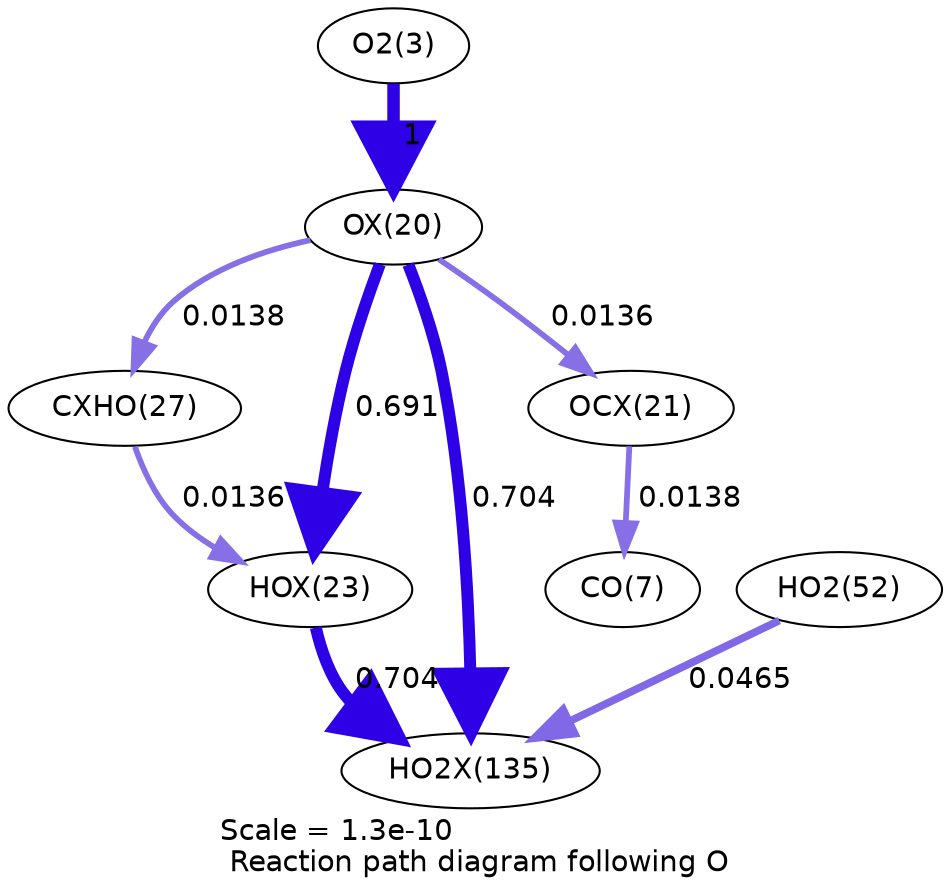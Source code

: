 digraph reaction_paths {
center=1;
s5 -> s34[fontname="Helvetica", penwidth=6, arrowsize=3, color="0.7, 1.5, 0.9"
, label=" 1"];
s34 -> s37[fontname="Helvetica", penwidth=5.72, arrowsize=2.86, color="0.7, 1.19, 0.9"
, label=" 0.691"];
s34 -> s54[fontname="Helvetica", penwidth=5.73, arrowsize=2.87, color="0.7, 1.2, 0.9"
, label=" 0.704"];
s34 -> s39[fontname="Helvetica", penwidth=2.77, arrowsize=1.38, color="0.7, 0.514, 0.9"
, label=" 0.0138"];
s34 -> s35[fontname="Helvetica", penwidth=2.75, arrowsize=1.38, color="0.7, 0.514, 0.9"
, label=" 0.0136"];
s37 -> s54[fontname="Helvetica", penwidth=5.73, arrowsize=2.87, color="0.7, 1.2, 0.9"
, label=" 0.704"];
s39 -> s37[fontname="Helvetica", penwidth=2.75, arrowsize=1.38, color="0.7, 0.514, 0.9"
, label=" 0.0136"];
s21 -> s54[fontname="Helvetica", penwidth=3.68, arrowsize=1.84, color="0.7, 0.547, 0.9"
, label=" 0.0465"];
s35 -> s9[fontname="Helvetica", penwidth=2.77, arrowsize=1.38, color="0.7, 0.514, 0.9"
, label=" 0.0138"];
s5 [ fontname="Helvetica", label="O2(3)"];
s9 [ fontname="Helvetica", label="CO(7)"];
s21 [ fontname="Helvetica", label="HO2(52)"];
s34 [ fontname="Helvetica", label="OX(20)"];
s35 [ fontname="Helvetica", label="OCX(21)"];
s37 [ fontname="Helvetica", label="HOX(23)"];
s39 [ fontname="Helvetica", label="CXHO(27)"];
s54 [ fontname="Helvetica", label="HO2X(135)"];
 label = "Scale = 1.3e-10\l Reaction path diagram following O";
 fontname = "Helvetica";
}
